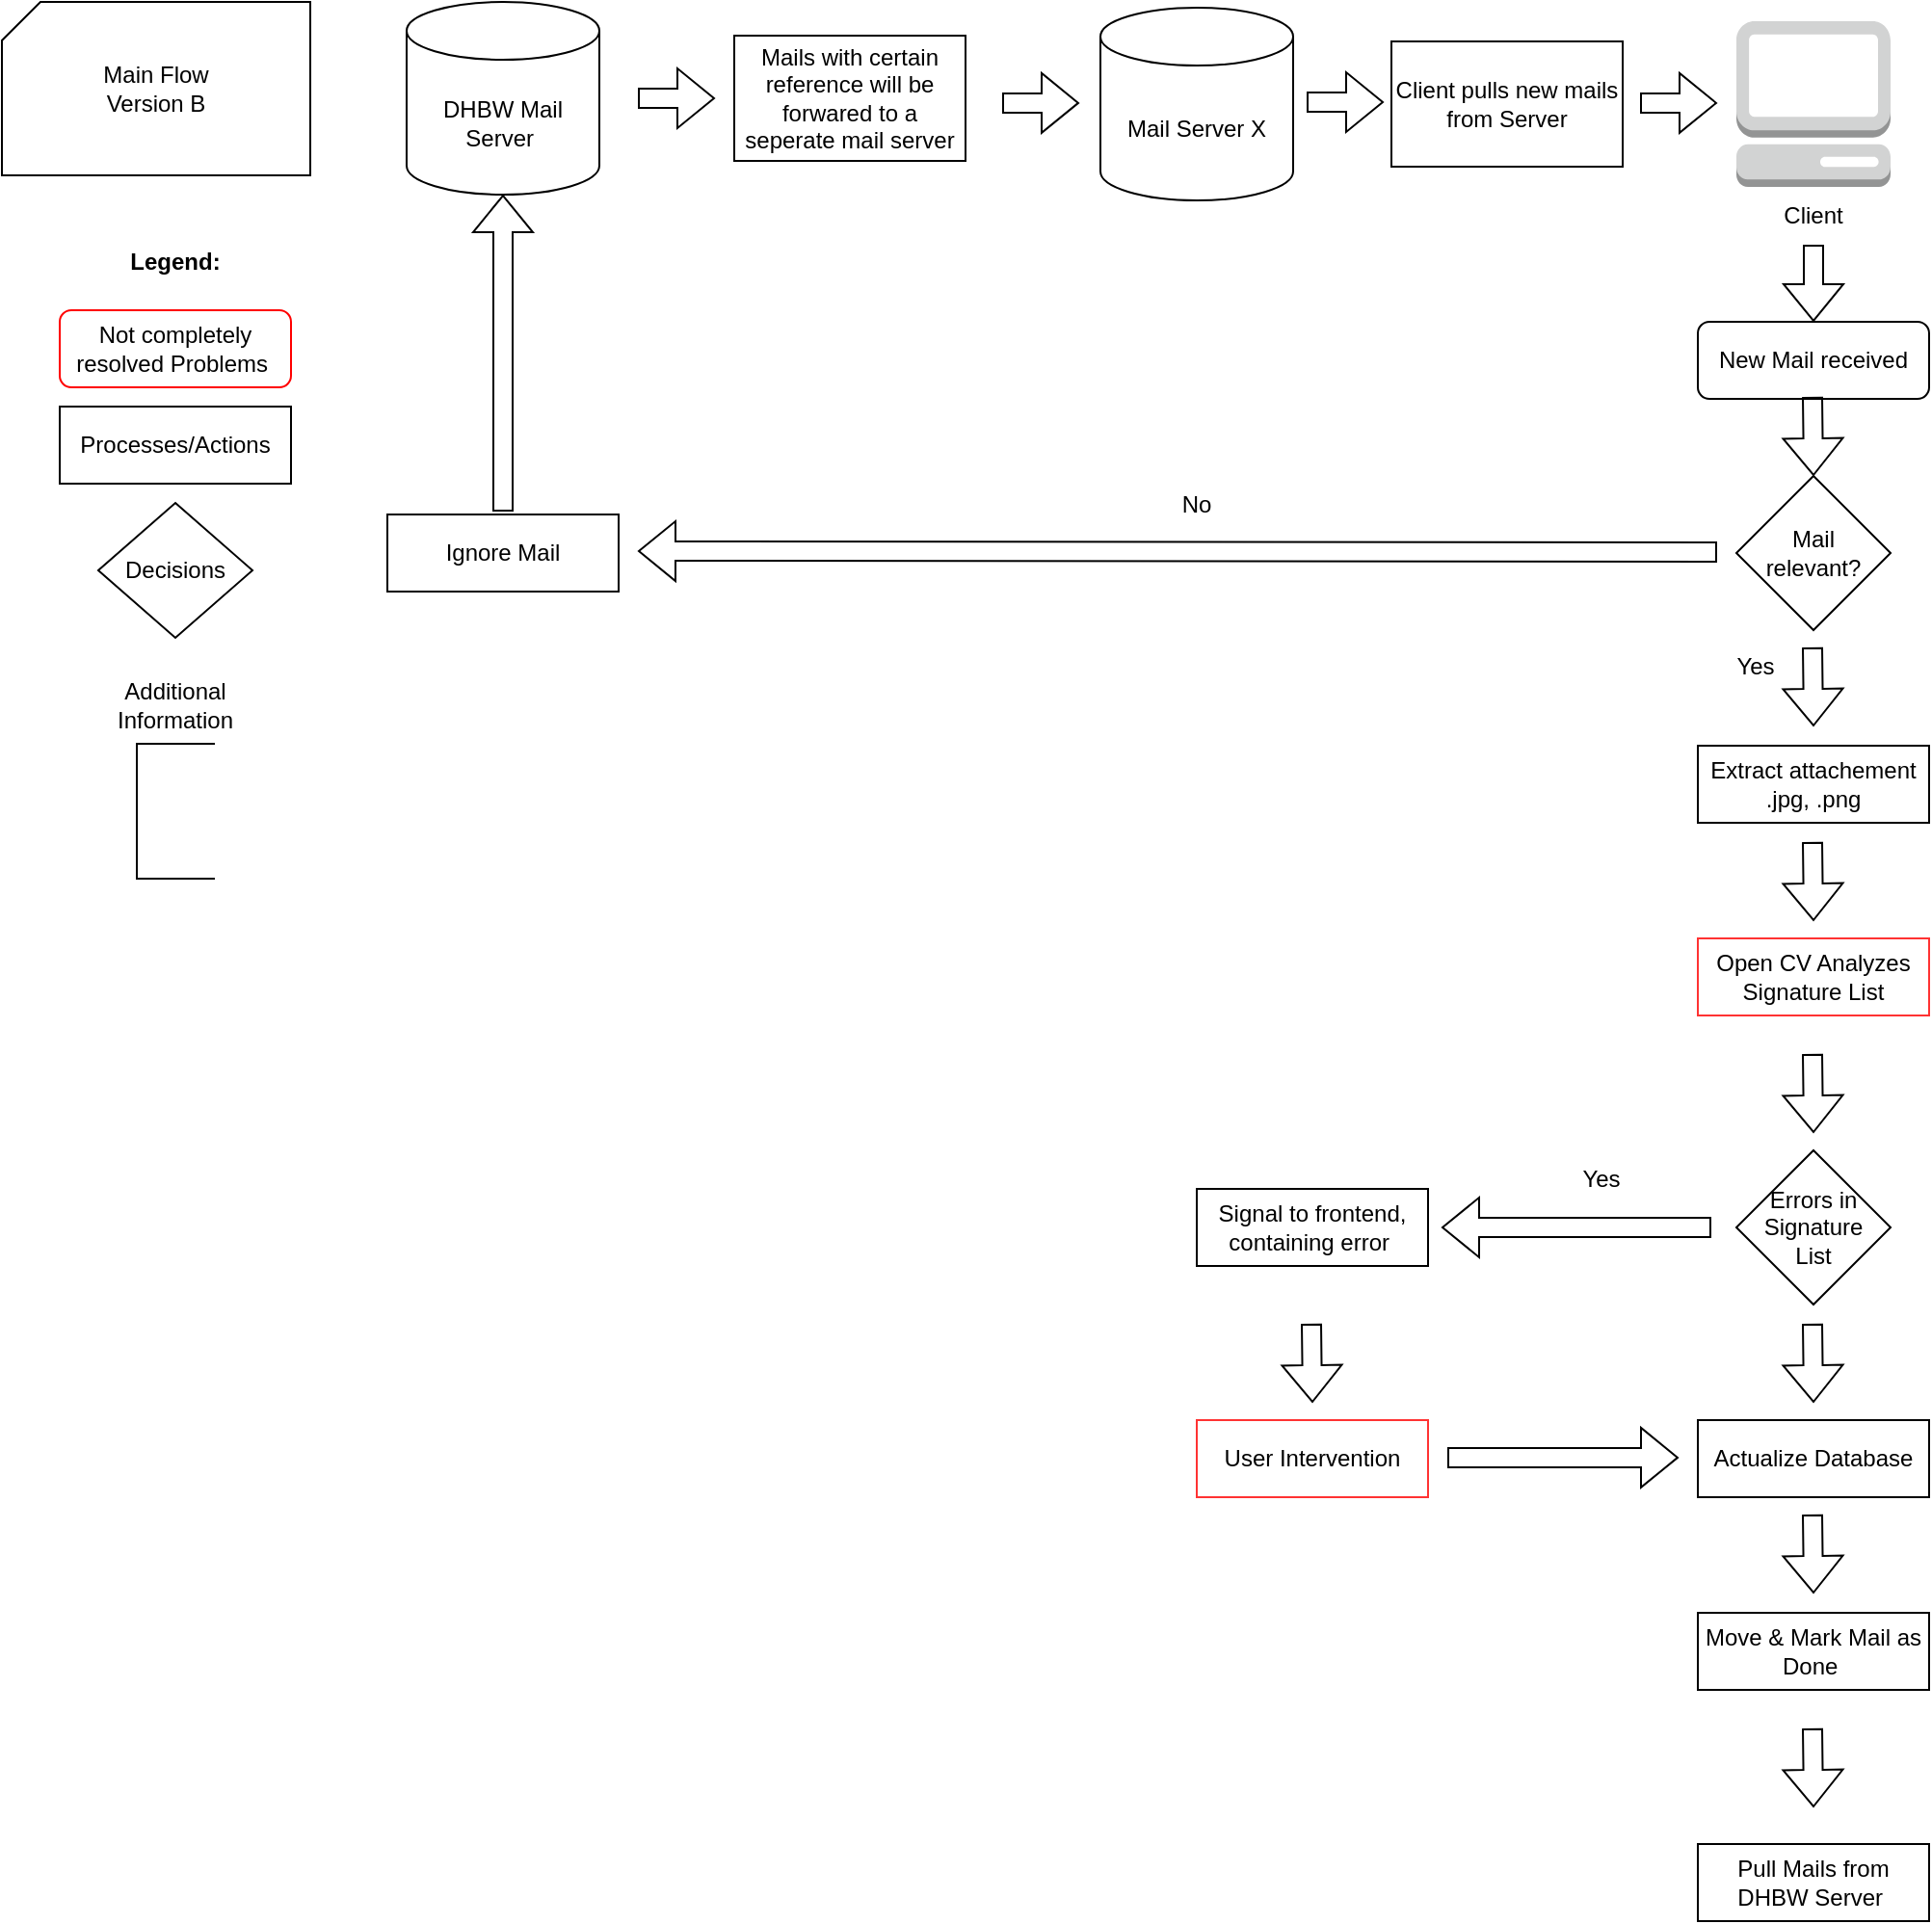 <mxfile version="21.6.5" type="device">
  <diagram id="C5RBs43oDa-KdzZeNtuy" name="Page-1">
    <mxGraphModel dx="1053" dy="607" grid="1" gridSize="10" guides="1" tooltips="1" connect="1" arrows="1" fold="1" page="1" pageScale="1" pageWidth="827" pageHeight="1169" math="0" shadow="0">
      <root>
        <mxCell id="WIyWlLk6GJQsqaUBKTNV-0" />
        <mxCell id="WIyWlLk6GJQsqaUBKTNV-1" parent="WIyWlLk6GJQsqaUBKTNV-0" />
        <mxCell id="CbuRB8H8sCCOuhlkq7PC-52" value="Start/End of the Sequence" style="rounded=1;whiteSpace=wrap;html=1;fontSize=12;glass=0;strokeWidth=1;shadow=0;strokeColor=#FF0000;" parent="WIyWlLk6GJQsqaUBKTNV-1" vertex="1">
          <mxGeometry x="90" y="250" width="120" height="40" as="geometry" />
        </mxCell>
        <mxCell id="CbuRB8H8sCCOuhlkq7PC-53" value="Processes/Actions" style="rounded=0;whiteSpace=wrap;html=1;fontSize=12;glass=0;strokeWidth=1;shadow=0;" parent="WIyWlLk6GJQsqaUBKTNV-1" vertex="1">
          <mxGeometry x="90" y="250" width="120" height="40" as="geometry" />
        </mxCell>
        <mxCell id="CbuRB8H8sCCOuhlkq7PC-54" value="Decisions" style="rhombus;whiteSpace=wrap;html=1;" parent="WIyWlLk6GJQsqaUBKTNV-1" vertex="1">
          <mxGeometry x="110" y="300" width="80" height="70" as="geometry" />
        </mxCell>
        <mxCell id="CbuRB8H8sCCOuhlkq7PC-56" value="" style="shape=partialRectangle;whiteSpace=wrap;html=1;bottom=1;right=1;left=1;top=0;fillColor=none;routingCenterX=-0.5;rotation=90;" parent="WIyWlLk6GJQsqaUBKTNV-1" vertex="1">
          <mxGeometry x="115" y="440" width="70" height="40" as="geometry" />
        </mxCell>
        <mxCell id="CbuRB8H8sCCOuhlkq7PC-57" value="Additional Information" style="text;html=1;strokeColor=none;fillColor=none;align=center;verticalAlign=middle;whiteSpace=wrap;rounded=0;" parent="WIyWlLk6GJQsqaUBKTNV-1" vertex="1">
          <mxGeometry x="120" y="390" width="60" height="30" as="geometry" />
        </mxCell>
        <mxCell id="CbuRB8H8sCCOuhlkq7PC-66" value="" style="verticalLabelPosition=bottom;verticalAlign=top;html=1;shape=card;whiteSpace=wrap;size=20;arcSize=12;align=center;" parent="WIyWlLk6GJQsqaUBKTNV-1" vertex="1">
          <mxGeometry x="60" y="40" width="160" height="90" as="geometry" />
        </mxCell>
        <mxCell id="CbuRB8H8sCCOuhlkq7PC-67" value="Main Flow Version B" style="text;html=1;strokeColor=none;fillColor=none;align=center;verticalAlign=middle;whiteSpace=wrap;rounded=0;" parent="WIyWlLk6GJQsqaUBKTNV-1" vertex="1">
          <mxGeometry x="110" y="70" width="60" height="30" as="geometry" />
        </mxCell>
        <mxCell id="CbuRB8H8sCCOuhlkq7PC-68" value="&lt;b&gt;Legend:&lt;/b&gt;" style="text;html=1;strokeColor=none;fillColor=none;align=center;verticalAlign=middle;whiteSpace=wrap;rounded=0;" parent="WIyWlLk6GJQsqaUBKTNV-1" vertex="1">
          <mxGeometry x="120" y="160" width="60" height="30" as="geometry" />
        </mxCell>
        <mxCell id="CbuRB8H8sCCOuhlkq7PC-69" value="Not completely resolved Problems&amp;nbsp;" style="rounded=1;whiteSpace=wrap;html=1;fontSize=12;glass=0;strokeWidth=1;shadow=0;strokeColor=#FF0000;" parent="WIyWlLk6GJQsqaUBKTNV-1" vertex="1">
          <mxGeometry x="90" y="200" width="120" height="40" as="geometry" />
        </mxCell>
        <mxCell id="LhSZNDpT_gtZKrWg9iD4-0" value="DHBW Mail Server&amp;nbsp;" style="shape=cylinder3;whiteSpace=wrap;html=1;boundedLbl=1;backgroundOutline=1;size=15;" vertex="1" parent="WIyWlLk6GJQsqaUBKTNV-1">
          <mxGeometry x="270" y="40" width="100" height="100" as="geometry" />
        </mxCell>
        <mxCell id="LhSZNDpT_gtZKrWg9iD4-1" value="" style="outlineConnect=0;dashed=0;verticalLabelPosition=bottom;verticalAlign=top;align=center;html=1;shape=mxgraph.aws3.management_console;fillColor=#D2D3D3;gradientColor=none;" vertex="1" parent="WIyWlLk6GJQsqaUBKTNV-1">
          <mxGeometry x="960" y="50" width="80" height="86" as="geometry" />
        </mxCell>
        <mxCell id="LhSZNDpT_gtZKrWg9iD4-4" value="Client" style="text;html=1;strokeColor=none;fillColor=none;align=center;verticalAlign=middle;whiteSpace=wrap;rounded=0;" vertex="1" parent="WIyWlLk6GJQsqaUBKTNV-1">
          <mxGeometry x="970" y="136" width="60" height="30" as="geometry" />
        </mxCell>
        <mxCell id="LhSZNDpT_gtZKrWg9iD4-5" value="New Mail received" style="rounded=1;whiteSpace=wrap;html=1;fontSize=12;glass=0;strokeWidth=1;shadow=0;" vertex="1" parent="WIyWlLk6GJQsqaUBKTNV-1">
          <mxGeometry x="940" y="206" width="120" height="40" as="geometry" />
        </mxCell>
        <mxCell id="LhSZNDpT_gtZKrWg9iD4-8" value="" style="shape=flexArrow;endArrow=classic;html=1;rounded=0;entryX=0.5;entryY=0;entryDx=0;entryDy=0;" edge="1" parent="WIyWlLk6GJQsqaUBKTNV-1" target="LhSZNDpT_gtZKrWg9iD4-5">
          <mxGeometry width="50" height="50" relative="1" as="geometry">
            <mxPoint x="1000" y="166" as="sourcePoint" />
            <mxPoint x="900" y="166" as="targetPoint" />
          </mxGeometry>
        </mxCell>
        <mxCell id="LhSZNDpT_gtZKrWg9iD4-10" value="Mail &lt;br&gt;relevant?" style="rhombus;whiteSpace=wrap;html=1;" vertex="1" parent="WIyWlLk6GJQsqaUBKTNV-1">
          <mxGeometry x="960" y="286" width="80" height="80" as="geometry" />
        </mxCell>
        <mxCell id="LhSZNDpT_gtZKrWg9iD4-11" value="" style="shape=flexArrow;endArrow=classic;html=1;rounded=0;entryX=0.5;entryY=0;entryDx=0;entryDy=0;" edge="1" parent="WIyWlLk6GJQsqaUBKTNV-1" target="LhSZNDpT_gtZKrWg9iD4-10">
          <mxGeometry width="50" height="50" relative="1" as="geometry">
            <mxPoint x="999.5" y="245" as="sourcePoint" />
            <mxPoint x="999.5" y="275" as="targetPoint" />
          </mxGeometry>
        </mxCell>
        <mxCell id="LhSZNDpT_gtZKrWg9iD4-13" value="Ignore Mail" style="rounded=0;whiteSpace=wrap;html=1;fontSize=12;glass=0;strokeWidth=1;shadow=0;" vertex="1" parent="WIyWlLk6GJQsqaUBKTNV-1">
          <mxGeometry x="260" y="306" width="120" height="40" as="geometry" />
        </mxCell>
        <mxCell id="LhSZNDpT_gtZKrWg9iD4-14" value="" style="shape=flexArrow;endArrow=classic;html=1;rounded=0;" edge="1" parent="WIyWlLk6GJQsqaUBKTNV-1">
          <mxGeometry width="50" height="50" relative="1" as="geometry">
            <mxPoint x="950" y="325.44" as="sourcePoint" />
            <mxPoint x="390" y="325" as="targetPoint" />
          </mxGeometry>
        </mxCell>
        <mxCell id="LhSZNDpT_gtZKrWg9iD4-15" value="No" style="text;html=1;strokeColor=none;fillColor=none;align=center;verticalAlign=middle;whiteSpace=wrap;rounded=0;" vertex="1" parent="WIyWlLk6GJQsqaUBKTNV-1">
          <mxGeometry x="650" y="286" width="60" height="30" as="geometry" />
        </mxCell>
        <mxCell id="LhSZNDpT_gtZKrWg9iD4-16" value="" style="shape=flexArrow;endArrow=classic;html=1;rounded=0;entryX=0.5;entryY=1;entryDx=0;entryDy=0;entryPerimeter=0;" edge="1" parent="WIyWlLk6GJQsqaUBKTNV-1" target="LhSZNDpT_gtZKrWg9iD4-0">
          <mxGeometry width="50" height="50" relative="1" as="geometry">
            <mxPoint x="320" y="304.5" as="sourcePoint" />
            <mxPoint x="180" y="304.5" as="targetPoint" />
          </mxGeometry>
        </mxCell>
        <mxCell id="LhSZNDpT_gtZKrWg9iD4-18" value="" style="shape=flexArrow;endArrow=classic;html=1;rounded=0;entryX=0.5;entryY=0;entryDx=0;entryDy=0;" edge="1" parent="WIyWlLk6GJQsqaUBKTNV-1">
          <mxGeometry width="50" height="50" relative="1" as="geometry">
            <mxPoint x="999.5" y="375" as="sourcePoint" />
            <mxPoint x="1000" y="416" as="targetPoint" />
          </mxGeometry>
        </mxCell>
        <mxCell id="LhSZNDpT_gtZKrWg9iD4-19" value="Extract attachement .jpg, .png" style="rounded=0;whiteSpace=wrap;html=1;fontSize=12;glass=0;strokeWidth=1;shadow=0;" vertex="1" parent="WIyWlLk6GJQsqaUBKTNV-1">
          <mxGeometry x="940" y="426" width="120" height="40" as="geometry" />
        </mxCell>
        <mxCell id="LhSZNDpT_gtZKrWg9iD4-20" value="" style="shape=flexArrow;endArrow=classic;html=1;rounded=0;entryX=0.5;entryY=0;entryDx=0;entryDy=0;" edge="1" parent="WIyWlLk6GJQsqaUBKTNV-1">
          <mxGeometry width="50" height="50" relative="1" as="geometry">
            <mxPoint x="999.5" y="476" as="sourcePoint" />
            <mxPoint x="1000" y="517" as="targetPoint" />
          </mxGeometry>
        </mxCell>
        <mxCell id="LhSZNDpT_gtZKrWg9iD4-22" value="Open CV Analyzes Signature List" style="rounded=0;whiteSpace=wrap;html=1;fontSize=12;glass=0;strokeWidth=1;shadow=0;strokeColor=#FF3333;" vertex="1" parent="WIyWlLk6GJQsqaUBKTNV-1">
          <mxGeometry x="940" y="526" width="120" height="40" as="geometry" />
        </mxCell>
        <mxCell id="LhSZNDpT_gtZKrWg9iD4-23" value="" style="shape=flexArrow;endArrow=classic;html=1;rounded=0;entryX=0.5;entryY=0;entryDx=0;entryDy=0;" edge="1" parent="WIyWlLk6GJQsqaUBKTNV-1">
          <mxGeometry width="50" height="50" relative="1" as="geometry">
            <mxPoint x="999.5" y="586" as="sourcePoint" />
            <mxPoint x="1000" y="627" as="targetPoint" />
          </mxGeometry>
        </mxCell>
        <mxCell id="LhSZNDpT_gtZKrWg9iD4-28" value="Errors in Signature &lt;br&gt;List" style="rhombus;whiteSpace=wrap;html=1;" vertex="1" parent="WIyWlLk6GJQsqaUBKTNV-1">
          <mxGeometry x="960" y="636" width="80" height="80" as="geometry" />
        </mxCell>
        <mxCell id="LhSZNDpT_gtZKrWg9iD4-29" value="Signal to frontend, containing error&amp;nbsp;" style="rounded=0;whiteSpace=wrap;html=1;fontSize=12;glass=0;strokeWidth=1;shadow=0;" vertex="1" parent="WIyWlLk6GJQsqaUBKTNV-1">
          <mxGeometry x="680" y="656" width="120" height="40" as="geometry" />
        </mxCell>
        <mxCell id="LhSZNDpT_gtZKrWg9iD4-30" value="" style="shape=flexArrow;endArrow=classic;html=1;rounded=0;" edge="1" parent="WIyWlLk6GJQsqaUBKTNV-1">
          <mxGeometry width="50" height="50" relative="1" as="geometry">
            <mxPoint x="947" y="676" as="sourcePoint" />
            <mxPoint x="807" y="676" as="targetPoint" />
          </mxGeometry>
        </mxCell>
        <mxCell id="LhSZNDpT_gtZKrWg9iD4-31" value="Yes" style="text;html=1;strokeColor=none;fillColor=none;align=center;verticalAlign=middle;whiteSpace=wrap;rounded=0;" vertex="1" parent="WIyWlLk6GJQsqaUBKTNV-1">
          <mxGeometry x="860" y="636" width="60" height="30" as="geometry" />
        </mxCell>
        <mxCell id="LhSZNDpT_gtZKrWg9iD4-32" value="User Intervention" style="rounded=0;whiteSpace=wrap;html=1;fontSize=12;glass=0;strokeWidth=1;shadow=0;strokeColor=#FF3333;" vertex="1" parent="WIyWlLk6GJQsqaUBKTNV-1">
          <mxGeometry x="680" y="776" width="120" height="40" as="geometry" />
        </mxCell>
        <mxCell id="LhSZNDpT_gtZKrWg9iD4-33" value="" style="shape=flexArrow;endArrow=classic;html=1;rounded=0;entryX=0.5;entryY=0;entryDx=0;entryDy=0;" edge="1" parent="WIyWlLk6GJQsqaUBKTNV-1">
          <mxGeometry width="50" height="50" relative="1" as="geometry">
            <mxPoint x="739.5" y="726" as="sourcePoint" />
            <mxPoint x="740" y="767" as="targetPoint" />
          </mxGeometry>
        </mxCell>
        <mxCell id="LhSZNDpT_gtZKrWg9iD4-34" value="Actualize Database" style="rounded=0;whiteSpace=wrap;html=1;fontSize=12;glass=0;strokeWidth=1;shadow=0;strokeColor=#000000;" vertex="1" parent="WIyWlLk6GJQsqaUBKTNV-1">
          <mxGeometry x="940" y="776" width="120" height="40" as="geometry" />
        </mxCell>
        <mxCell id="LhSZNDpT_gtZKrWg9iD4-35" value="" style="shape=flexArrow;endArrow=classic;html=1;rounded=0;entryX=0.5;entryY=0;entryDx=0;entryDy=0;" edge="1" parent="WIyWlLk6GJQsqaUBKTNV-1">
          <mxGeometry width="50" height="50" relative="1" as="geometry">
            <mxPoint x="999.5" y="726" as="sourcePoint" />
            <mxPoint x="1000" y="767" as="targetPoint" />
          </mxGeometry>
        </mxCell>
        <mxCell id="LhSZNDpT_gtZKrWg9iD4-36" value="Move &amp;amp; Mark Mail as Done&amp;nbsp;" style="rounded=0;whiteSpace=wrap;html=1;fontSize=12;glass=0;strokeWidth=1;shadow=0;strokeColor=#000000;" vertex="1" parent="WIyWlLk6GJQsqaUBKTNV-1">
          <mxGeometry x="940" y="876" width="120" height="40" as="geometry" />
        </mxCell>
        <mxCell id="LhSZNDpT_gtZKrWg9iD4-38" value="" style="shape=flexArrow;endArrow=classic;html=1;rounded=0;entryX=0.5;entryY=0;entryDx=0;entryDy=0;" edge="1" parent="WIyWlLk6GJQsqaUBKTNV-1">
          <mxGeometry width="50" height="50" relative="1" as="geometry">
            <mxPoint x="999.5" y="825" as="sourcePoint" />
            <mxPoint x="1000" y="866" as="targetPoint" />
          </mxGeometry>
        </mxCell>
        <mxCell id="LhSZNDpT_gtZKrWg9iD4-40" value="" style="shape=flexArrow;endArrow=classic;html=1;rounded=0;entryX=0.5;entryY=0;entryDx=0;entryDy=0;" edge="1" parent="WIyWlLk6GJQsqaUBKTNV-1">
          <mxGeometry width="50" height="50" relative="1" as="geometry">
            <mxPoint x="999.5" y="936" as="sourcePoint" />
            <mxPoint x="1000" y="977" as="targetPoint" />
          </mxGeometry>
        </mxCell>
        <mxCell id="LhSZNDpT_gtZKrWg9iD4-41" value="Pull Mails from DHBW Server&amp;nbsp;" style="rounded=0;whiteSpace=wrap;html=1;fontSize=12;glass=0;strokeWidth=1;shadow=0;strokeColor=#000000;" vertex="1" parent="WIyWlLk6GJQsqaUBKTNV-1">
          <mxGeometry x="940" y="996" width="120" height="40" as="geometry" />
        </mxCell>
        <mxCell id="LhSZNDpT_gtZKrWg9iD4-42" value="Mails with certain reference will be forwared to a seperate mail server" style="rounded=0;whiteSpace=wrap;html=1;fontSize=12;glass=0;strokeWidth=1;shadow=0;" vertex="1" parent="WIyWlLk6GJQsqaUBKTNV-1">
          <mxGeometry x="440" y="57.5" width="120" height="65" as="geometry" />
        </mxCell>
        <mxCell id="LhSZNDpT_gtZKrWg9iD4-43" value="" style="shape=flexArrow;endArrow=classic;html=1;rounded=0;" edge="1" parent="WIyWlLk6GJQsqaUBKTNV-1">
          <mxGeometry width="50" height="50" relative="1" as="geometry">
            <mxPoint x="390" y="90" as="sourcePoint" />
            <mxPoint x="430" y="90" as="targetPoint" />
          </mxGeometry>
        </mxCell>
        <mxCell id="LhSZNDpT_gtZKrWg9iD4-44" value="Mail Server X" style="shape=cylinder3;whiteSpace=wrap;html=1;boundedLbl=1;backgroundOutline=1;size=15;" vertex="1" parent="WIyWlLk6GJQsqaUBKTNV-1">
          <mxGeometry x="630" y="43" width="100" height="100" as="geometry" />
        </mxCell>
        <mxCell id="LhSZNDpT_gtZKrWg9iD4-45" value="" style="shape=flexArrow;endArrow=classic;html=1;rounded=0;" edge="1" parent="WIyWlLk6GJQsqaUBKTNV-1">
          <mxGeometry width="50" height="50" relative="1" as="geometry">
            <mxPoint x="579" y="92.44" as="sourcePoint" />
            <mxPoint x="619" y="92.44" as="targetPoint" />
          </mxGeometry>
        </mxCell>
        <mxCell id="LhSZNDpT_gtZKrWg9iD4-47" value="Client pulls new mails from Server" style="rounded=0;whiteSpace=wrap;html=1;fontSize=12;glass=0;strokeWidth=1;shadow=0;" vertex="1" parent="WIyWlLk6GJQsqaUBKTNV-1">
          <mxGeometry x="781" y="60.5" width="120" height="65" as="geometry" />
        </mxCell>
        <mxCell id="LhSZNDpT_gtZKrWg9iD4-48" value="" style="shape=flexArrow;endArrow=classic;html=1;rounded=0;" edge="1" parent="WIyWlLk6GJQsqaUBKTNV-1">
          <mxGeometry width="50" height="50" relative="1" as="geometry">
            <mxPoint x="737" y="92" as="sourcePoint" />
            <mxPoint x="777" y="92" as="targetPoint" />
          </mxGeometry>
        </mxCell>
        <mxCell id="LhSZNDpT_gtZKrWg9iD4-49" value="" style="shape=flexArrow;endArrow=classic;html=1;rounded=0;" edge="1" parent="WIyWlLk6GJQsqaUBKTNV-1">
          <mxGeometry width="50" height="50" relative="1" as="geometry">
            <mxPoint x="910" y="92.44" as="sourcePoint" />
            <mxPoint x="950" y="92.44" as="targetPoint" />
          </mxGeometry>
        </mxCell>
        <mxCell id="LhSZNDpT_gtZKrWg9iD4-50" value="Yes" style="text;html=1;strokeColor=none;fillColor=none;align=center;verticalAlign=middle;whiteSpace=wrap;rounded=0;" vertex="1" parent="WIyWlLk6GJQsqaUBKTNV-1">
          <mxGeometry x="940" y="370" width="60" height="30" as="geometry" />
        </mxCell>
        <mxCell id="LhSZNDpT_gtZKrWg9iD4-51" value="" style="shape=flexArrow;endArrow=classic;html=1;rounded=0;" edge="1" parent="WIyWlLk6GJQsqaUBKTNV-1">
          <mxGeometry width="50" height="50" relative="1" as="geometry">
            <mxPoint x="810" y="795.44" as="sourcePoint" />
            <mxPoint x="930" y="795.44" as="targetPoint" />
          </mxGeometry>
        </mxCell>
      </root>
    </mxGraphModel>
  </diagram>
</mxfile>
